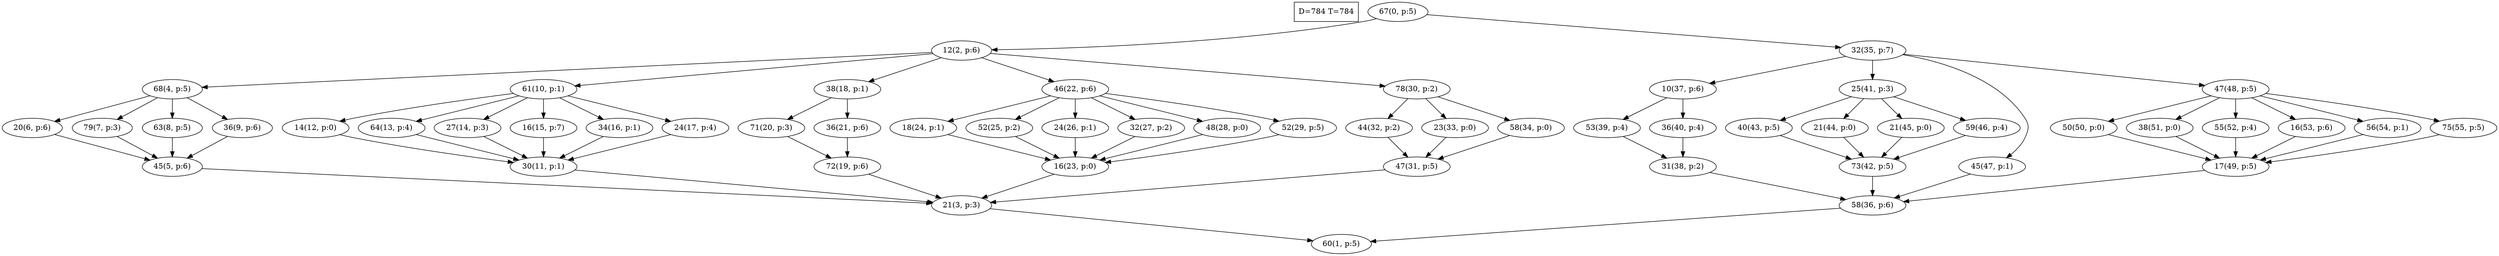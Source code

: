 digraph Task {
i [shape=box, label="D=784 T=784"]; 
0 [label="67(0, p:5)"];
1 [label="60(1, p:5)"];
2 [label="12(2, p:6)"];
3 [label="21(3, p:3)"];
4 [label="68(4, p:5)"];
5 [label="45(5, p:6)"];
6 [label="20(6, p:6)"];
7 [label="79(7, p:3)"];
8 [label="63(8, p:5)"];
9 [label="36(9, p:6)"];
10 [label="61(10, p:1)"];
11 [label="30(11, p:1)"];
12 [label="14(12, p:0)"];
13 [label="64(13, p:4)"];
14 [label="27(14, p:3)"];
15 [label="16(15, p:7)"];
16 [label="34(16, p:1)"];
17 [label="24(17, p:4)"];
18 [label="38(18, p:1)"];
19 [label="72(19, p:6)"];
20 [label="71(20, p:3)"];
21 [label="36(21, p:6)"];
22 [label="46(22, p:6)"];
23 [label="16(23, p:0)"];
24 [label="18(24, p:1)"];
25 [label="52(25, p:2)"];
26 [label="24(26, p:1)"];
27 [label="32(27, p:2)"];
28 [label="48(28, p:0)"];
29 [label="52(29, p:5)"];
30 [label="78(30, p:2)"];
31 [label="47(31, p:5)"];
32 [label="44(32, p:2)"];
33 [label="23(33, p:0)"];
34 [label="58(34, p:0)"];
35 [label="32(35, p:7)"];
36 [label="58(36, p:6)"];
37 [label="10(37, p:6)"];
38 [label="31(38, p:2)"];
39 [label="53(39, p:4)"];
40 [label="36(40, p:4)"];
41 [label="25(41, p:3)"];
42 [label="73(42, p:5)"];
43 [label="40(43, p:5)"];
44 [label="21(44, p:0)"];
45 [label="21(45, p:0)"];
46 [label="59(46, p:4)"];
47 [label="45(47, p:1)"];
48 [label="47(48, p:5)"];
49 [label="17(49, p:5)"];
50 [label="50(50, p:0)"];
51 [label="38(51, p:0)"];
52 [label="55(52, p:4)"];
53 [label="16(53, p:6)"];
54 [label="56(54, p:1)"];
55 [label="75(55, p:5)"];
0 -> 2;
0 -> 35;
2 -> 4;
2 -> 10;
2 -> 18;
2 -> 22;
2 -> 30;
3 -> 1;
4 -> 6;
4 -> 7;
4 -> 8;
4 -> 9;
5 -> 3;
6 -> 5;
7 -> 5;
8 -> 5;
9 -> 5;
10 -> 12;
10 -> 13;
10 -> 14;
10 -> 15;
10 -> 16;
10 -> 17;
11 -> 3;
12 -> 11;
13 -> 11;
14 -> 11;
15 -> 11;
16 -> 11;
17 -> 11;
18 -> 20;
18 -> 21;
19 -> 3;
20 -> 19;
21 -> 19;
22 -> 24;
22 -> 25;
22 -> 26;
22 -> 27;
22 -> 28;
22 -> 29;
23 -> 3;
24 -> 23;
25 -> 23;
26 -> 23;
27 -> 23;
28 -> 23;
29 -> 23;
30 -> 32;
30 -> 33;
30 -> 34;
31 -> 3;
32 -> 31;
33 -> 31;
34 -> 31;
35 -> 37;
35 -> 41;
35 -> 47;
35 -> 48;
36 -> 1;
37 -> 39;
37 -> 40;
38 -> 36;
39 -> 38;
40 -> 38;
41 -> 43;
41 -> 44;
41 -> 45;
41 -> 46;
42 -> 36;
43 -> 42;
44 -> 42;
45 -> 42;
46 -> 42;
47 -> 36;
48 -> 50;
48 -> 51;
48 -> 52;
48 -> 53;
48 -> 54;
48 -> 55;
49 -> 36;
50 -> 49;
51 -> 49;
52 -> 49;
53 -> 49;
54 -> 49;
55 -> 49;
}